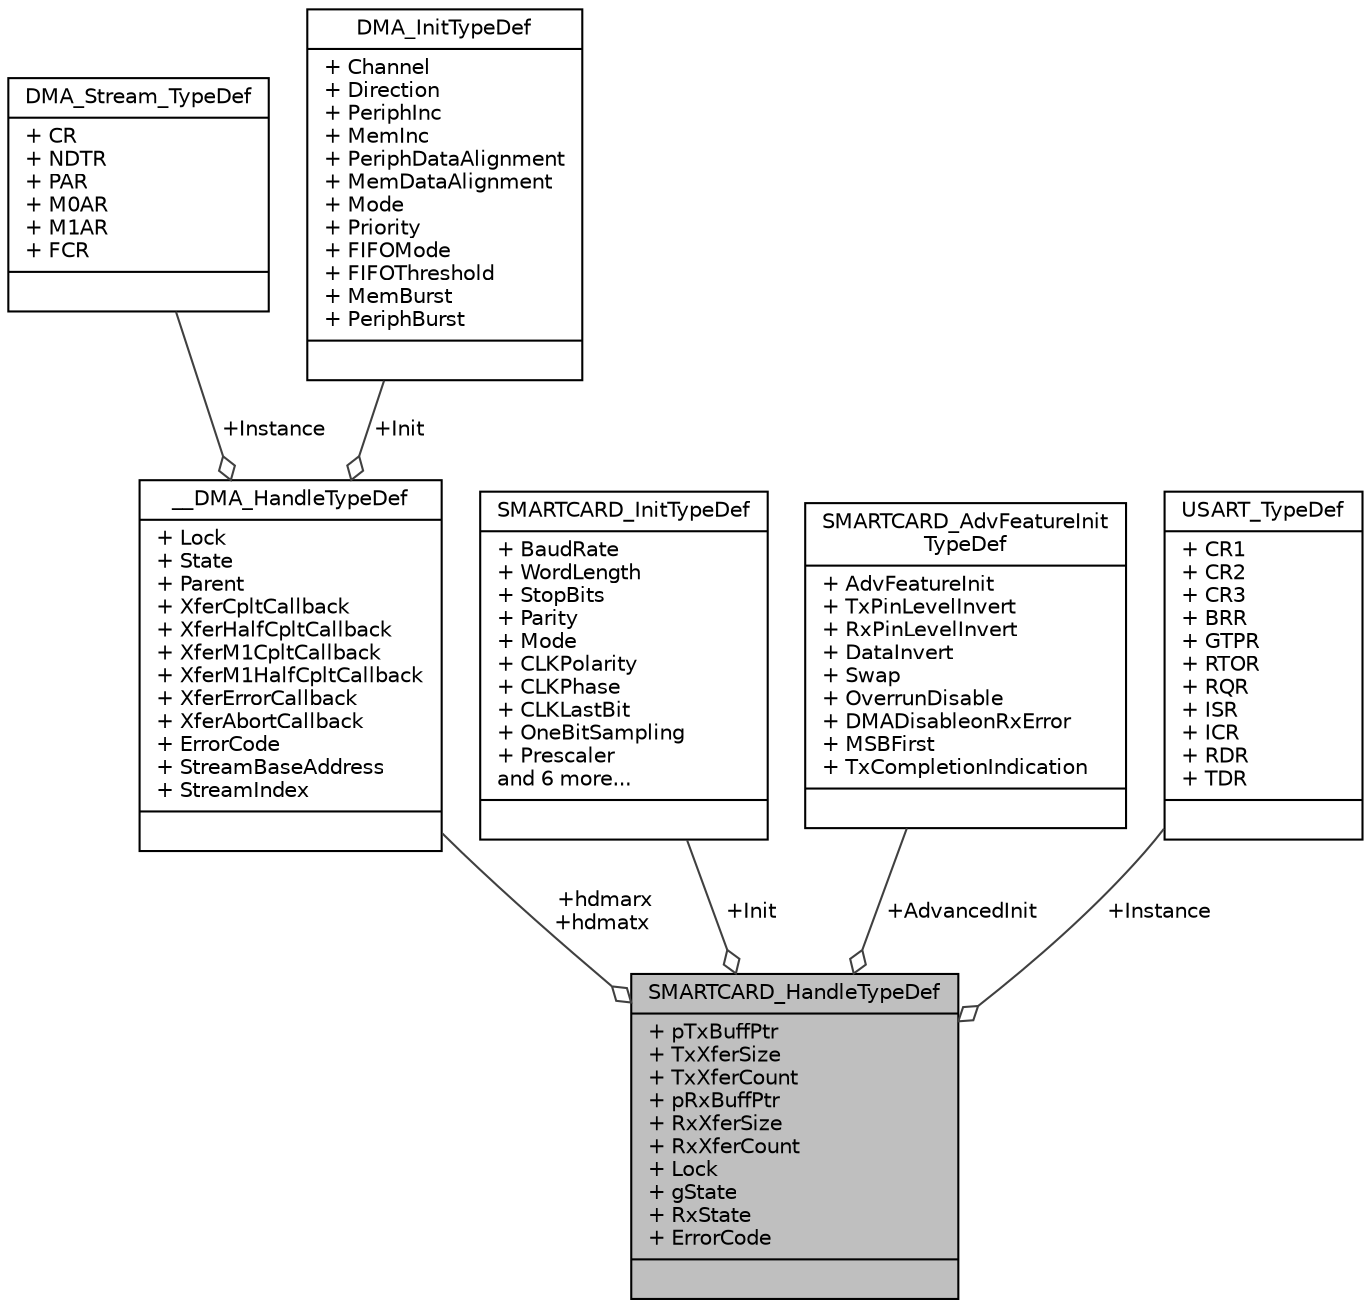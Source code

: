digraph "SMARTCARD_HandleTypeDef"
{
  edge [fontname="Helvetica",fontsize="10",labelfontname="Helvetica",labelfontsize="10"];
  node [fontname="Helvetica",fontsize="10",shape=record];
  Node1 [label="{SMARTCARD_HandleTypeDef\n|+ pTxBuffPtr\l+ TxXferSize\l+ TxXferCount\l+ pRxBuffPtr\l+ RxXferSize\l+ RxXferCount\l+ Lock\l+ gState\l+ RxState\l+ ErrorCode\l|}",height=0.2,width=0.4,color="black", fillcolor="grey75", style="filled", fontcolor="black"];
  Node2 -> Node1 [color="grey25",fontsize="10",style="solid",label=" +hdmarx\n+hdmatx" ,arrowhead="odiamond",fontname="Helvetica"];
  Node2 [label="{__DMA_HandleTypeDef\n|+ Lock\l+ State\l+ Parent\l+ XferCpltCallback\l+ XferHalfCpltCallback\l+ XferM1CpltCallback\l+ XferM1HalfCpltCallback\l+ XferErrorCallback\l+ XferAbortCallback\l+ ErrorCode\l+ StreamBaseAddress\l+ StreamIndex\l|}",height=0.2,width=0.4,color="black", fillcolor="white", style="filled",URL="$struct_____d_m_a___handle_type_def.html",tooltip="DMA handle Structure definition. "];
  Node3 -> Node2 [color="grey25",fontsize="10",style="solid",label=" +Instance" ,arrowhead="odiamond",fontname="Helvetica"];
  Node3 [label="{DMA_Stream_TypeDef\n|+ CR\l+ NDTR\l+ PAR\l+ M0AR\l+ M1AR\l+ FCR\l|}",height=0.2,width=0.4,color="black", fillcolor="white", style="filled",URL="$struct_d_m_a___stream___type_def.html",tooltip="DMA Controller. "];
  Node4 -> Node2 [color="grey25",fontsize="10",style="solid",label=" +Init" ,arrowhead="odiamond",fontname="Helvetica"];
  Node4 [label="{DMA_InitTypeDef\n|+ Channel\l+ Direction\l+ PeriphInc\l+ MemInc\l+ PeriphDataAlignment\l+ MemDataAlignment\l+ Mode\l+ Priority\l+ FIFOMode\l+ FIFOThreshold\l+ MemBurst\l+ PeriphBurst\l|}",height=0.2,width=0.4,color="black", fillcolor="white", style="filled",URL="$struct_d_m_a___init_type_def.html",tooltip="DMA Configuration Structure definition. "];
  Node5 -> Node1 [color="grey25",fontsize="10",style="solid",label=" +Init" ,arrowhead="odiamond",fontname="Helvetica"];
  Node5 [label="{SMARTCARD_InitTypeDef\n|+ BaudRate\l+ WordLength\l+ StopBits\l+ Parity\l+ Mode\l+ CLKPolarity\l+ CLKPhase\l+ CLKLastBit\l+ OneBitSampling\l+ Prescaler\land 6 more...\l|}",height=0.2,width=0.4,color="black", fillcolor="white", style="filled",URL="$struct_s_m_a_r_t_c_a_r_d___init_type_def.html",tooltip="SMARTCARD Init Structure definition. "];
  Node6 -> Node1 [color="grey25",fontsize="10",style="solid",label=" +AdvancedInit" ,arrowhead="odiamond",fontname="Helvetica"];
  Node6 [label="{SMARTCARD_AdvFeatureInit\lTypeDef\n|+ AdvFeatureInit\l+ TxPinLevelInvert\l+ RxPinLevelInvert\l+ DataInvert\l+ Swap\l+ OverrunDisable\l+ DMADisableonRxError\l+ MSBFirst\l+ TxCompletionIndication\l|}",height=0.2,width=0.4,color="black", fillcolor="white", style="filled",URL="$struct_s_m_a_r_t_c_a_r_d___adv_feature_init_type_def.html",tooltip="SMARTCARD advanced features initalization structure definition. "];
  Node7 -> Node1 [color="grey25",fontsize="10",style="solid",label=" +Instance" ,arrowhead="odiamond",fontname="Helvetica"];
  Node7 [label="{USART_TypeDef\n|+ CR1\l+ CR2\l+ CR3\l+ BRR\l+ GTPR\l+ RTOR\l+ RQR\l+ ISR\l+ ICR\l+ RDR\l+ TDR\l|}",height=0.2,width=0.4,color="black", fillcolor="white", style="filled",URL="$struct_u_s_a_r_t___type_def.html",tooltip="Universal Synchronous Asynchronous Receiver Transmitter. "];
}
